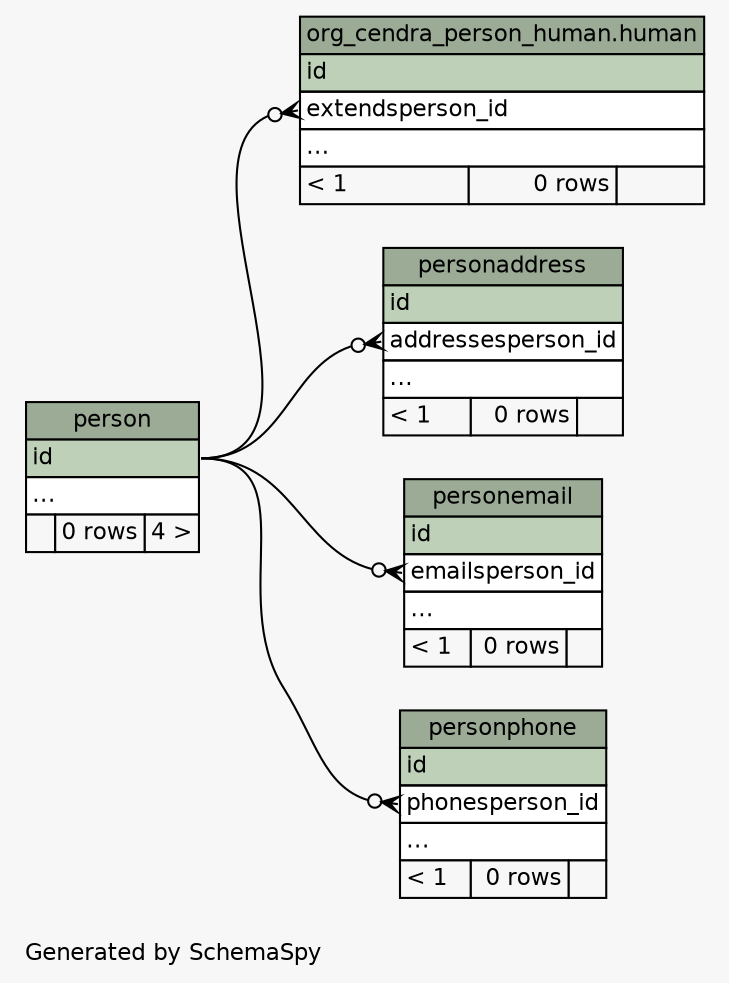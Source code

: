 // dot 2.38.0 on Windows 10 10.0
// SchemaSpy rev 590
digraph "compactRelationshipsDiagram" {
  graph [
    rankdir="RL"
    bgcolor="#f7f7f7"
    label="\nGenerated by SchemaSpy"
    labeljust="l"
    nodesep="0.18"
    ranksep="0.46"
    fontname="Helvetica"
    fontsize="11"
  ];
  node [
    fontname="Helvetica"
    fontsize="11"
    shape="plaintext"
  ];
  edge [
    arrowsize="0.8"
  ];
  "org_cendra_person_human.human" [
    label=<
    <TABLE BORDER="0" CELLBORDER="1" CELLSPACING="0" BGCOLOR="#ffffff">
      <TR><TD COLSPAN="3" BGCOLOR="#9bab96" ALIGN="CENTER">org_cendra_person_human.human</TD></TR>
      <TR><TD PORT="id" COLSPAN="3" BGCOLOR="#bed1b8" ALIGN="LEFT">id</TD></TR>
      <TR><TD PORT="extendsperson_id" COLSPAN="3" ALIGN="LEFT">extendsperson_id</TD></TR>
      <TR><TD PORT="elipses" COLSPAN="3" ALIGN="LEFT">...</TD></TR>
      <TR><TD ALIGN="LEFT" BGCOLOR="#f7f7f7">&lt; 1</TD><TD ALIGN="RIGHT" BGCOLOR="#f7f7f7">0 rows</TD><TD ALIGN="RIGHT" BGCOLOR="#f7f7f7">  </TD></TR>
    </TABLE>>
    URL="tables/../../org_cendra_person_human/tables/human.html"
    tooltip="org_cendra_person_human.human"
  ];
  "person" [
    label=<
    <TABLE BORDER="0" CELLBORDER="1" CELLSPACING="0" BGCOLOR="#ffffff">
      <TR><TD COLSPAN="3" BGCOLOR="#9bab96" ALIGN="CENTER">person</TD></TR>
      <TR><TD PORT="id" COLSPAN="3" BGCOLOR="#bed1b8" ALIGN="LEFT">id</TD></TR>
      <TR><TD PORT="elipses" COLSPAN="3" ALIGN="LEFT">...</TD></TR>
      <TR><TD ALIGN="LEFT" BGCOLOR="#f7f7f7">  </TD><TD ALIGN="RIGHT" BGCOLOR="#f7f7f7">0 rows</TD><TD ALIGN="RIGHT" BGCOLOR="#f7f7f7">4 &gt;</TD></TR>
    </TABLE>>
    URL="tables/person.html"
    tooltip="person"
  ];
  "personaddress" [
    label=<
    <TABLE BORDER="0" CELLBORDER="1" CELLSPACING="0" BGCOLOR="#ffffff">
      <TR><TD COLSPAN="3" BGCOLOR="#9bab96" ALIGN="CENTER">personaddress</TD></TR>
      <TR><TD PORT="id" COLSPAN="3" BGCOLOR="#bed1b8" ALIGN="LEFT">id</TD></TR>
      <TR><TD PORT="addressesperson_id" COLSPAN="3" ALIGN="LEFT">addressesperson_id</TD></TR>
      <TR><TD PORT="elipses" COLSPAN="3" ALIGN="LEFT">...</TD></TR>
      <TR><TD ALIGN="LEFT" BGCOLOR="#f7f7f7">&lt; 1</TD><TD ALIGN="RIGHT" BGCOLOR="#f7f7f7">0 rows</TD><TD ALIGN="RIGHT" BGCOLOR="#f7f7f7">  </TD></TR>
    </TABLE>>
    URL="tables/personaddress.html"
    tooltip="personaddress"
  ];
  "personemail" [
    label=<
    <TABLE BORDER="0" CELLBORDER="1" CELLSPACING="0" BGCOLOR="#ffffff">
      <TR><TD COLSPAN="3" BGCOLOR="#9bab96" ALIGN="CENTER">personemail</TD></TR>
      <TR><TD PORT="id" COLSPAN="3" BGCOLOR="#bed1b8" ALIGN="LEFT">id</TD></TR>
      <TR><TD PORT="emailsperson_id" COLSPAN="3" ALIGN="LEFT">emailsperson_id</TD></TR>
      <TR><TD PORT="elipses" COLSPAN="3" ALIGN="LEFT">...</TD></TR>
      <TR><TD ALIGN="LEFT" BGCOLOR="#f7f7f7">&lt; 1</TD><TD ALIGN="RIGHT" BGCOLOR="#f7f7f7">0 rows</TD><TD ALIGN="RIGHT" BGCOLOR="#f7f7f7">  </TD></TR>
    </TABLE>>
    URL="tables/personemail.html"
    tooltip="personemail"
  ];
  "personphone" [
    label=<
    <TABLE BORDER="0" CELLBORDER="1" CELLSPACING="0" BGCOLOR="#ffffff">
      <TR><TD COLSPAN="3" BGCOLOR="#9bab96" ALIGN="CENTER">personphone</TD></TR>
      <TR><TD PORT="id" COLSPAN="3" BGCOLOR="#bed1b8" ALIGN="LEFT">id</TD></TR>
      <TR><TD PORT="phonesperson_id" COLSPAN="3" ALIGN="LEFT">phonesperson_id</TD></TR>
      <TR><TD PORT="elipses" COLSPAN="3" ALIGN="LEFT">...</TD></TR>
      <TR><TD ALIGN="LEFT" BGCOLOR="#f7f7f7">&lt; 1</TD><TD ALIGN="RIGHT" BGCOLOR="#f7f7f7">0 rows</TD><TD ALIGN="RIGHT" BGCOLOR="#f7f7f7">  </TD></TR>
    </TABLE>>
    URL="tables/personphone.html"
    tooltip="personphone"
  ];
  "org_cendra_person_human.human":"extendsperson_id":w -> "person":"id":e [arrowhead=none dir=back arrowtail=crowodot];
  "personaddress":"addressesperson_id":w -> "person":"id":e [arrowhead=none dir=back arrowtail=crowodot];
  "personemail":"emailsperson_id":w -> "person":"id":e [arrowhead=none dir=back arrowtail=crowodot];
  "personphone":"phonesperson_id":w -> "person":"id":e [arrowhead=none dir=back arrowtail=crowodot];
}
